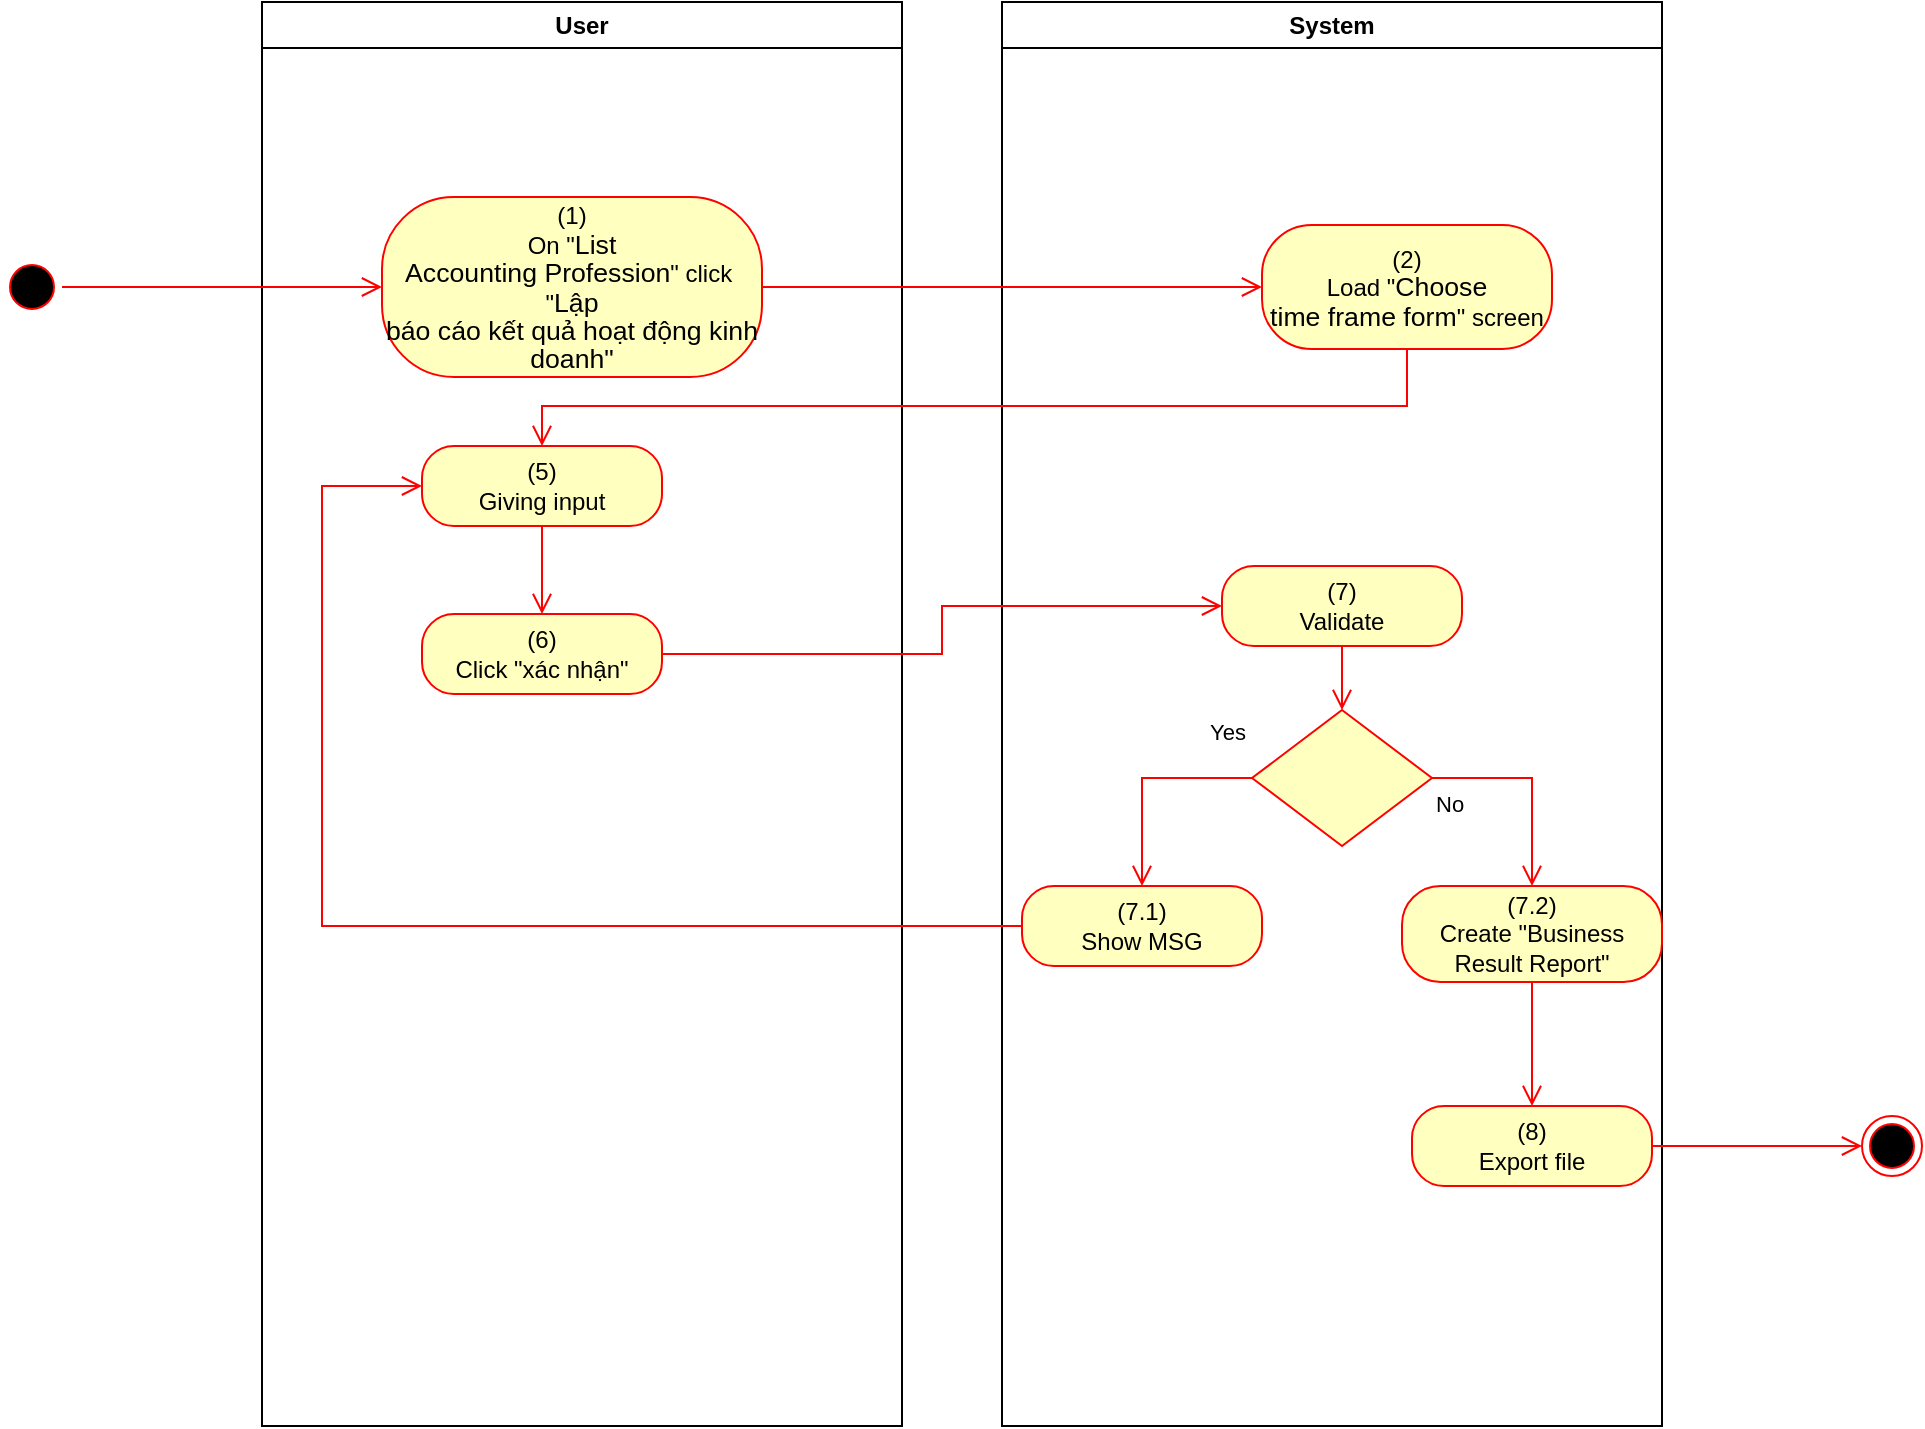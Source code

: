 <mxfile version="15.4.0" type="device"><diagram id="VW8e5hJDsqUeJkspIBP8" name="Page-1"><mxGraphModel dx="1086" dy="806" grid="1" gridSize="10" guides="1" tooltips="1" connect="1" arrows="1" fold="1" page="1" pageScale="1" pageWidth="850" pageHeight="1100" math="0" shadow="0"><root><mxCell id="0"/><mxCell id="1" parent="0"/><mxCell id="zeWw471s9mdB8UQ5oKT2-1" value="User" style="swimlane;whiteSpace=wrap" vertex="1" parent="1"><mxGeometry x="150" y="128" width="320" height="712" as="geometry"><mxRectangle x="120" y="128" width="60" height="23" as="alternateBounds"/></mxGeometry></mxCell><mxCell id="zeWw471s9mdB8UQ5oKT2-2" value="&lt;span&gt;(1)&lt;/span&gt;&lt;br style=&quot;padding: 0px ; margin: 0px&quot;&gt;&lt;span&gt;On &quot;&lt;/span&gt;&lt;span lang=&quot;EN-GB&quot; style=&quot;font-size: 10pt ; line-height: 107% ; font-family: &amp;#34;arial&amp;#34; , sans-serif&quot;&gt;List&lt;br&gt;Accounting Profession&lt;/span&gt;&lt;span&gt;&quot; click&amp;nbsp;&lt;/span&gt;&lt;br style=&quot;padding: 0px ; margin: 0px&quot;&gt;&lt;span&gt;&quot;&lt;/span&gt;&lt;span lang=&quot;EN-GB&quot; style=&quot;font-size: 10pt ; line-height: 107% ; font-family: &amp;#34;arial&amp;#34; , sans-serif&quot;&gt;Lập&lt;br&gt;báo cáo kết quả hoạt động kinh doanh&quot;&lt;br&gt;&lt;/span&gt;" style="rounded=1;whiteSpace=wrap;html=1;arcSize=40;fontColor=#000000;fillColor=#ffffc0;strokeColor=#ff0000;" vertex="1" parent="zeWw471s9mdB8UQ5oKT2-1"><mxGeometry x="60" y="97.5" width="190" height="90" as="geometry"/></mxCell><mxCell id="zeWw471s9mdB8UQ5oKT2-3" value="(5)&lt;br&gt;Giving input" style="rounded=1;whiteSpace=wrap;html=1;arcSize=40;fontColor=#000000;fillColor=#ffffc0;strokeColor=#ff0000;" vertex="1" parent="zeWw471s9mdB8UQ5oKT2-1"><mxGeometry x="80" y="222" width="120" height="40" as="geometry"/></mxCell><mxCell id="zeWw471s9mdB8UQ5oKT2-23" value="(6)&lt;br&gt;Click &quot;xác nhận&quot;" style="rounded=1;whiteSpace=wrap;html=1;arcSize=40;fontColor=#000000;fillColor=#ffffc0;strokeColor=#ff0000;" vertex="1" parent="zeWw471s9mdB8UQ5oKT2-1"><mxGeometry x="80" y="306" width="120" height="40" as="geometry"/></mxCell><mxCell id="zeWw471s9mdB8UQ5oKT2-21" value="" style="edgeStyle=orthogonalEdgeStyle;html=1;verticalAlign=bottom;endArrow=open;endSize=8;strokeColor=#ff0000;rounded=0;entryX=0.5;entryY=0;entryDx=0;entryDy=0;exitX=0.5;exitY=1;exitDx=0;exitDy=0;" edge="1" parent="zeWw471s9mdB8UQ5oKT2-1" source="zeWw471s9mdB8UQ5oKT2-3" target="zeWw471s9mdB8UQ5oKT2-23"><mxGeometry relative="1" as="geometry"><mxPoint x="500" y="242" as="targetPoint"/><mxPoint x="290" y="242" as="sourcePoint"/></mxGeometry></mxCell><mxCell id="zeWw471s9mdB8UQ5oKT2-4" value="System" style="swimlane;whiteSpace=wrap;startSize=23;" vertex="1" parent="1"><mxGeometry x="520" y="128" width="330" height="712" as="geometry"/></mxCell><mxCell id="zeWw471s9mdB8UQ5oKT2-5" value="(2)&lt;br&gt;Load &quot;&lt;span lang=&quot;EN-GB&quot; style=&quot;font-size: 10pt ; line-height: 107% ; font-family: &amp;#34;arial&amp;#34; , sans-serif&quot;&gt;Choose&lt;br/&gt;time frame form&lt;/span&gt;&quot; screen" style="rounded=1;whiteSpace=wrap;html=1;arcSize=40;fontColor=#000000;fillColor=#ffffc0;strokeColor=#ff0000;" vertex="1" parent="zeWw471s9mdB8UQ5oKT2-4"><mxGeometry x="130" y="111.5" width="145" height="62" as="geometry"/></mxCell><mxCell id="zeWw471s9mdB8UQ5oKT2-6" value="(7)&lt;br&gt;Validate" style="rounded=1;whiteSpace=wrap;html=1;arcSize=40;fontColor=#000000;fillColor=#ffffc0;strokeColor=#ff0000;" vertex="1" parent="zeWw471s9mdB8UQ5oKT2-4"><mxGeometry x="110" y="282" width="120" height="40" as="geometry"/></mxCell><mxCell id="zeWw471s9mdB8UQ5oKT2-7" value="" style="edgeStyle=orthogonalEdgeStyle;html=1;verticalAlign=bottom;endArrow=open;endSize=8;strokeColor=#ff0000;rounded=0;entryX=0.5;entryY=0;entryDx=0;entryDy=0;" edge="1" parent="zeWw471s9mdB8UQ5oKT2-4" source="zeWw471s9mdB8UQ5oKT2-6" target="zeWw471s9mdB8UQ5oKT2-8"><mxGeometry relative="1" as="geometry"><mxPoint x="165" y="442" as="targetPoint"/></mxGeometry></mxCell><mxCell id="zeWw471s9mdB8UQ5oKT2-8" value="" style="rhombus;whiteSpace=wrap;html=1;fillColor=#ffffc0;strokeColor=#ff0000;" vertex="1" parent="zeWw471s9mdB8UQ5oKT2-4"><mxGeometry x="125" y="354" width="90" height="68" as="geometry"/></mxCell><mxCell id="zeWw471s9mdB8UQ5oKT2-9" value="No" style="edgeStyle=orthogonalEdgeStyle;html=1;align=left;verticalAlign=top;endArrow=open;endSize=8;strokeColor=#ff0000;rounded=0;exitX=1;exitY=0.5;exitDx=0;exitDy=0;" edge="1" parent="zeWw471s9mdB8UQ5oKT2-4" source="zeWw471s9mdB8UQ5oKT2-8" target="zeWw471s9mdB8UQ5oKT2-10"><mxGeometry x="-1" relative="1" as="geometry"><mxPoint x="170" y="552" as="targetPoint"/></mxGeometry></mxCell><mxCell id="zeWw471s9mdB8UQ5oKT2-10" value="(7.2)&lt;br&gt;Create &quot;Business Result Report&quot;" style="rounded=1;whiteSpace=wrap;html=1;arcSize=40;fontColor=#000000;fillColor=#ffffc0;strokeColor=#ff0000;" vertex="1" parent="zeWw471s9mdB8UQ5oKT2-4"><mxGeometry x="200" y="442" width="130" height="48" as="geometry"/></mxCell><mxCell id="zeWw471s9mdB8UQ5oKT2-11" value="(8)&lt;br&gt;Export file" style="rounded=1;whiteSpace=wrap;html=1;arcSize=40;fontColor=#000000;fillColor=#ffffc0;strokeColor=#ff0000;" vertex="1" parent="zeWw471s9mdB8UQ5oKT2-4"><mxGeometry x="205" y="552" width="120" height="40" as="geometry"/></mxCell><mxCell id="zeWw471s9mdB8UQ5oKT2-12" value="" style="edgeStyle=orthogonalEdgeStyle;html=1;verticalAlign=bottom;endArrow=open;endSize=8;strokeColor=#ff0000;rounded=0;exitX=0.5;exitY=1;exitDx=0;exitDy=0;entryX=0.5;entryY=0;entryDx=0;entryDy=0;" edge="1" parent="zeWw471s9mdB8UQ5oKT2-4" source="zeWw471s9mdB8UQ5oKT2-10" target="zeWw471s9mdB8UQ5oKT2-11"><mxGeometry relative="1" as="geometry"><mxPoint x="170" y="642" as="targetPoint"/></mxGeometry></mxCell><mxCell id="zeWw471s9mdB8UQ5oKT2-13" value="(7.1)&lt;br&gt;Show MSG" style="rounded=1;whiteSpace=wrap;html=1;arcSize=40;fontColor=#000000;fillColor=#ffffc0;strokeColor=#ff0000;" vertex="1" parent="zeWw471s9mdB8UQ5oKT2-4"><mxGeometry x="10" y="442" width="120" height="40" as="geometry"/></mxCell><mxCell id="zeWw471s9mdB8UQ5oKT2-14" value="Yes" style="edgeStyle=orthogonalEdgeStyle;html=1;align=left;verticalAlign=bottom;endArrow=open;endSize=8;strokeColor=#ff0000;rounded=0;entryX=0.5;entryY=0;entryDx=0;entryDy=0;exitX=0;exitY=0.5;exitDx=0;exitDy=0;" edge="1" parent="zeWw471s9mdB8UQ5oKT2-4" source="zeWw471s9mdB8UQ5oKT2-8" target="zeWw471s9mdB8UQ5oKT2-13"><mxGeometry x="-0.579" y="-14" relative="1" as="geometry"><mxPoint x="70" y="552" as="targetPoint"/><Array as="points"><mxPoint x="70" y="388"/></Array><mxPoint as="offset"/></mxGeometry></mxCell><mxCell id="zeWw471s9mdB8UQ5oKT2-15" value="" style="ellipse;html=1;shape=startState;fillColor=#000000;strokeColor=#ff0000;" vertex="1" parent="1"><mxGeometry x="20" y="255.5" width="30" height="30" as="geometry"/></mxCell><mxCell id="zeWw471s9mdB8UQ5oKT2-16" value="" style="edgeStyle=orthogonalEdgeStyle;html=1;verticalAlign=bottom;endArrow=open;endSize=8;strokeColor=#ff0000;rounded=0;entryX=0;entryY=0.5;entryDx=0;entryDy=0;" edge="1" parent="1" source="zeWw471s9mdB8UQ5oKT2-15" target="zeWw471s9mdB8UQ5oKT2-2"><mxGeometry relative="1" as="geometry"><mxPoint x="200" y="253" as="targetPoint"/></mxGeometry></mxCell><mxCell id="zeWw471s9mdB8UQ5oKT2-17" value="" style="edgeStyle=orthogonalEdgeStyle;html=1;verticalAlign=bottom;endArrow=open;endSize=8;strokeColor=#ff0000;rounded=0;entryX=0;entryY=0.5;entryDx=0;entryDy=0;" edge="1" parent="1" source="zeWw471s9mdB8UQ5oKT2-2" target="zeWw471s9mdB8UQ5oKT2-5"><mxGeometry relative="1" as="geometry"><mxPoint x="600" y="271" as="targetPoint"/></mxGeometry></mxCell><mxCell id="zeWw471s9mdB8UQ5oKT2-18" value="" style="edgeStyle=orthogonalEdgeStyle;html=1;verticalAlign=bottom;endArrow=open;endSize=8;strokeColor=#ff0000;rounded=0;entryX=0.5;entryY=0;entryDx=0;entryDy=0;" edge="1" parent="1" source="zeWw471s9mdB8UQ5oKT2-5" target="zeWw471s9mdB8UQ5oKT2-3"><mxGeometry relative="1" as="geometry"><mxPoint x="310" y="340" as="targetPoint"/><Array as="points"><mxPoint x="723" y="330"/><mxPoint x="290" y="330"/></Array></mxGeometry></mxCell><mxCell id="zeWw471s9mdB8UQ5oKT2-19" value="" style="ellipse;html=1;shape=endState;fillColor=#000000;strokeColor=#ff0000;" vertex="1" parent="1"><mxGeometry x="950" y="685" width="30" height="30" as="geometry"/></mxCell><mxCell id="zeWw471s9mdB8UQ5oKT2-20" value="" style="edgeStyle=orthogonalEdgeStyle;html=1;verticalAlign=bottom;endArrow=open;endSize=8;strokeColor=#ff0000;rounded=0;exitX=1;exitY=0.5;exitDx=0;exitDy=0;entryX=0;entryY=0.5;entryDx=0;entryDy=0;" edge="1" parent="1" source="zeWw471s9mdB8UQ5oKT2-11" target="zeWw471s9mdB8UQ5oKT2-19"><mxGeometry relative="1" as="geometry"><mxPoint x="820" y="760" as="targetPoint"/><mxPoint x="820" y="700" as="sourcePoint"/></mxGeometry></mxCell><mxCell id="zeWw471s9mdB8UQ5oKT2-22" value="" style="edgeStyle=orthogonalEdgeStyle;html=1;verticalAlign=bottom;endArrow=open;endSize=8;strokeColor=#ff0000;rounded=0;exitX=0;exitY=0.5;exitDx=0;exitDy=0;entryX=0;entryY=0.5;entryDx=0;entryDy=0;" edge="1" parent="1" source="zeWw471s9mdB8UQ5oKT2-13" target="zeWw471s9mdB8UQ5oKT2-3"><mxGeometry relative="1" as="geometry"><mxPoint x="280" y="510" as="targetPoint"/><mxPoint x="360" y="380" as="sourcePoint"/><Array as="points"><mxPoint x="180" y="590"/><mxPoint x="180" y="370"/></Array></mxGeometry></mxCell><mxCell id="zeWw471s9mdB8UQ5oKT2-24" value="" style="edgeStyle=orthogonalEdgeStyle;html=1;verticalAlign=bottom;endArrow=open;endSize=8;strokeColor=#ff0000;rounded=0;entryX=0;entryY=0.5;entryDx=0;entryDy=0;" edge="1" source="zeWw471s9mdB8UQ5oKT2-23" parent="1" target="zeWw471s9mdB8UQ5oKT2-6"><mxGeometry relative="1" as="geometry"><mxPoint x="290" y="534" as="targetPoint"/></mxGeometry></mxCell></root></mxGraphModel></diagram></mxfile>